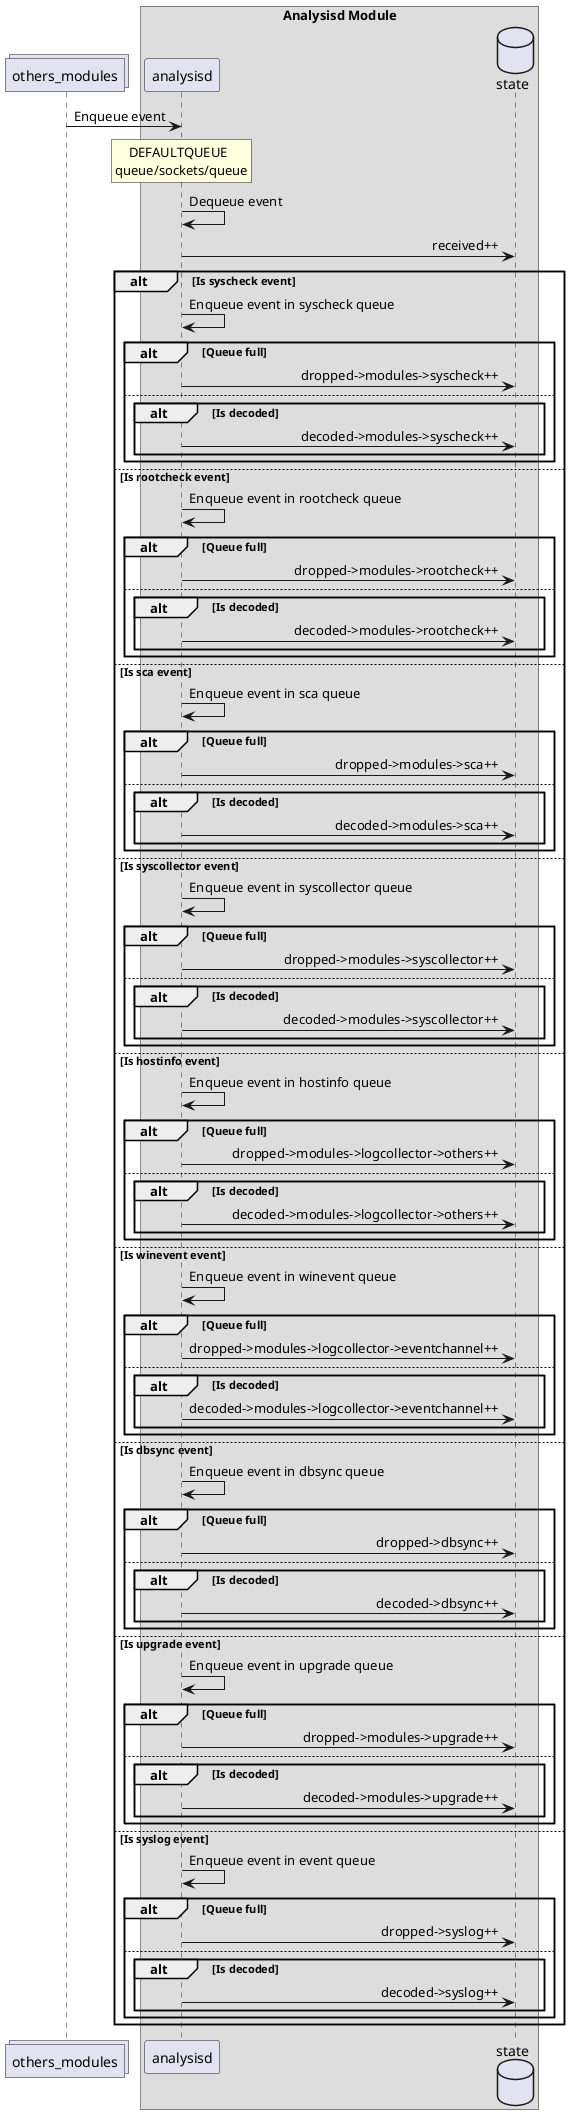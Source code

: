 ' Copyright (C) 2015, Wazuh Inc.
' Created by Wazuh, Inc. <info@wazuh.com>.
' This program is free software; you can redistribute it and/or modify it under the terms of GPLv2

@startuml analysisd

    collections others_modules
    box "Analysisd Module"
    participant analysisd
    database state
    end box
    skinparam sequenceMessageAlign right

    others_modules -> analysisd : Enqueue event
    rnote over analysisd
            DEFAULTQUEUE
        queue/sockets/queue
    endrnote
    analysisd -> analysisd: Dequeue event
    analysisd -> state: received++

    alt Is syscheck event
        analysisd -> analysisd: Enqueue event in syscheck queue
        alt Queue full
            analysisd -> state: dropped->modules->syscheck++
        else
            alt Is decoded
                analysisd -> state: decoded->modules->syscheck++
            end
        end
    else Is rootcheck event
        analysisd -> analysisd: Enqueue event in rootcheck queue
        alt Queue full
            analysisd -> state: dropped->modules->rootcheck++
        else
            alt Is decoded
                analysisd -> state: decoded->modules->rootcheck++
            end
        end
    else Is sca event
        analysisd -> analysisd: Enqueue event in sca queue
        alt Queue full
            analysisd -> state: dropped->modules->sca++
        else
            alt Is decoded
                analysisd -> state: decoded->modules->sca++
            end
        end
    else Is syscollector event
        analysisd -> analysisd: Enqueue event in syscollector queue
        alt Queue full
            analysisd -> state: dropped->modules->syscollector++
        else
            alt Is decoded
                analysisd -> state: decoded->modules->syscollector++
            end
        end
    else Is hostinfo event
        analysisd -> analysisd: Enqueue event in hostinfo queue
        alt Queue full
            analysisd -> state: dropped->modules->logcollector->others++
        else
            alt Is decoded
                analysisd -> state: decoded->modules->logcollector->others++
            end
        end
    else Is winevent event
        analysisd -> analysisd: Enqueue event in winevent queue
        alt Queue full
            analysisd -> state: dropped->modules->logcollector->eventchannel++
        else
            alt Is decoded
                analysisd -> state: decoded->modules->logcollector->eventchannel++
            end
        end
    else Is dbsync event
        analysisd -> analysisd: Enqueue event in dbsync queue
        alt Queue full
            analysisd -> state: dropped->dbsync++
        else
            alt Is decoded
                analysisd -> state: decoded->dbsync++
            end
        end
    else Is upgrade event
        analysisd -> analysisd: Enqueue event in upgrade queue
        alt Queue full
            analysisd -> state: dropped->modules->upgrade++
        else
            alt Is decoded
                analysisd -> state: decoded->modules->upgrade++
            end
        end
    else Is syslog event
        analysisd -> analysisd: Enqueue event in event queue
        alt Queue full
            analysisd -> state: dropped->syslog++
        else
            alt Is decoded
                analysisd -> state: decoded->syslog++
            end
        end
    end

@enduml
